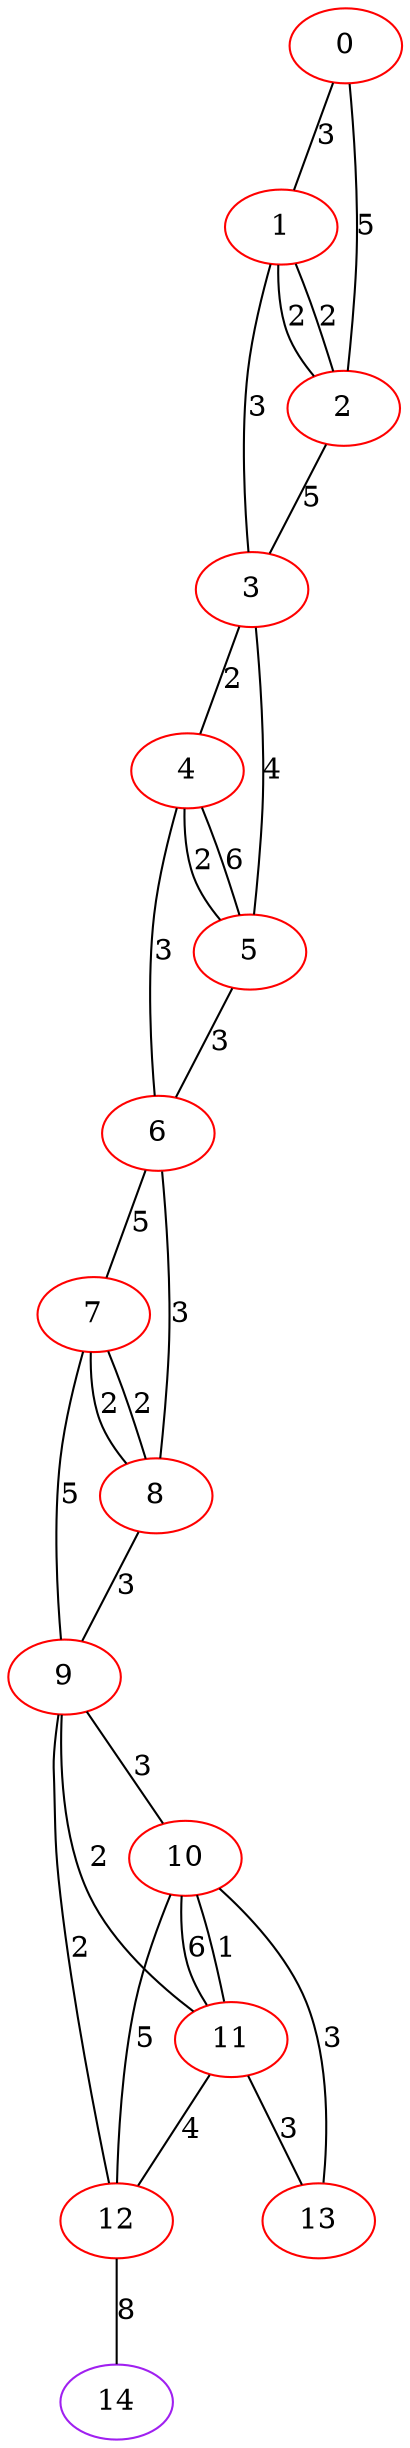 graph "" {
0 [color=red, weight=1];
1 [color=red, weight=1];
2 [color=red, weight=1];
3 [color=red, weight=1];
4 [color=red, weight=1];
5 [color=red, weight=1];
6 [color=red, weight=1];
7 [color=red, weight=1];
8 [color=red, weight=1];
9 [color=red, weight=1];
10 [color=red, weight=1];
11 [color=red, weight=1];
12 [color=red, weight=1];
13 [color=red, weight=1];
14 [color=purple, weight=4];
0 -- 1  [key=0, label=3];
0 -- 2  [key=0, label=5];
1 -- 2  [key=0, label=2];
1 -- 2  [key=1, label=2];
1 -- 3  [key=0, label=3];
2 -- 3  [key=0, label=5];
3 -- 4  [key=0, label=2];
3 -- 5  [key=0, label=4];
4 -- 5  [key=0, label=6];
4 -- 5  [key=1, label=2];
4 -- 6  [key=0, label=3];
5 -- 6  [key=0, label=3];
6 -- 8  [key=0, label=3];
6 -- 7  [key=0, label=5];
7 -- 8  [key=0, label=2];
7 -- 8  [key=1, label=2];
7 -- 9  [key=0, label=5];
8 -- 9  [key=0, label=3];
9 -- 10  [key=0, label=3];
9 -- 11  [key=0, label=2];
9 -- 12  [key=0, label=2];
10 -- 11  [key=0, label=6];
10 -- 11  [key=1, label=1];
10 -- 12  [key=0, label=5];
10 -- 13  [key=0, label=3];
11 -- 12  [key=0, label=4];
11 -- 13  [key=0, label=3];
12 -- 14  [key=0, label=8];
}
